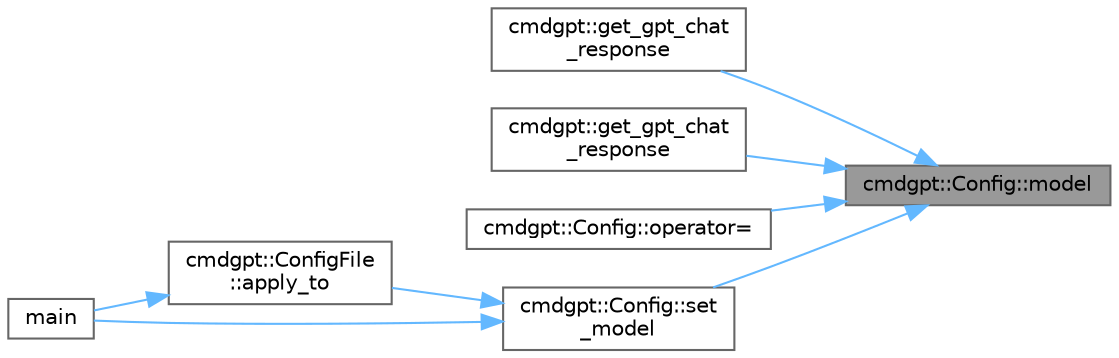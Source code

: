 digraph "cmdgpt::Config::model"
{
 // LATEX_PDF_SIZE
  bgcolor="transparent";
  edge [fontname=Helvetica,fontsize=10,labelfontname=Helvetica,labelfontsize=10];
  node [fontname=Helvetica,fontsize=10,shape=box,height=0.2,width=0.4];
  rankdir="RL";
  Node1 [id="Node000001",label="cmdgpt::Config::model",height=0.2,width=0.4,color="gray40", fillcolor="grey60", style="filled", fontcolor="black",tooltip="Get configured model name."];
  Node1 -> Node2 [id="edge1_Node000001_Node000002",dir="back",color="steelblue1",style="solid",tooltip=" "];
  Node2 [id="Node000002",label="cmdgpt::get_gpt_chat\l_response",height=0.2,width=0.4,color="grey40", fillcolor="white", style="filled",URL="$d0/d05/namespacecmdgpt.html#afcc71e70bfea7ed640705a027ca741e4",tooltip="Sends a chat completion request with conversation history."];
  Node1 -> Node3 [id="edge2_Node000001_Node000003",dir="back",color="steelblue1",style="solid",tooltip=" "];
  Node3 [id="Node000003",label="cmdgpt::get_gpt_chat\l_response",height=0.2,width=0.4,color="grey40", fillcolor="white", style="filled",URL="$d0/d05/namespacecmdgpt.html#abced6f324d1b470766d2a964e5f6d108",tooltip="Sends a chat completion request to the OpenAI API (modern interface)"];
  Node1 -> Node4 [id="edge3_Node000001_Node000004",dir="back",color="steelblue1",style="solid",tooltip=" "];
  Node4 [id="Node000004",label="cmdgpt::Config::operator=",height=0.2,width=0.4,color="grey40", fillcolor="white", style="filled",URL="$de/d57/classcmdgpt_1_1Config.html#aad2e5fa0ea6c6a34841409d133f1ec79",tooltip=" "];
  Node1 -> Node5 [id="edge4_Node000001_Node000005",dir="back",color="steelblue1",style="solid",tooltip=" "];
  Node5 [id="Node000005",label="cmdgpt::Config::set\l_model",height=0.2,width=0.4,color="grey40", fillcolor="white", style="filled",URL="$de/d57/classcmdgpt_1_1Config.html#a94364c74f5b058eda76644bbb314b093",tooltip="Set model name with validation."];
  Node5 -> Node6 [id="edge5_Node000005_Node000006",dir="back",color="steelblue1",style="solid",tooltip=" "];
  Node6 [id="Node000006",label="cmdgpt::ConfigFile\l::apply_to",height=0.2,width=0.4,color="grey40", fillcolor="white", style="filled",URL="$d3/d46/classcmdgpt_1_1ConfigFile.html#a885b77f9decce10ebce9de898f884afe",tooltip="Apply loaded configuration to a Config object."];
  Node6 -> Node7 [id="edge6_Node000006_Node000007",dir="back",color="steelblue1",style="solid",tooltip=" "];
  Node7 [id="Node000007",label="main",height=0.2,width=0.4,color="grey40", fillcolor="white", style="filled",URL="$df/d0a/main_8cpp.html#a814244b02f6701fd8ead246678bb3dae",tooltip="Parses command-line arguments and environment variables."];
  Node5 -> Node7 [id="edge7_Node000005_Node000007",dir="back",color="steelblue1",style="solid",tooltip=" "];
}
